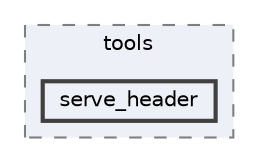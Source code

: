 digraph "/home/ale/sparse-matrix/json/tools/serve_header"
{
 // LATEX_PDF_SIZE
  bgcolor="transparent";
  edge [fontname=Helvetica,fontsize=10,labelfontname=Helvetica,labelfontsize=10];
  node [fontname=Helvetica,fontsize=10,shape=box,height=0.2,width=0.4];
  compound=true
  subgraph clusterdir_e3f2ff36195c084c4506c79bf0d560bd {
    graph [ bgcolor="#edf0f7", pencolor="grey50", label="tools", fontname=Helvetica,fontsize=10 style="filled,dashed", URL="dir_e3f2ff36195c084c4506c79bf0d560bd.html",tooltip=""]
  dir_28f1e38b20dffda96b75a331e69cc120 [label="serve_header", fillcolor="#edf0f7", color="grey25", style="filled,bold", URL="dir_28f1e38b20dffda96b75a331e69cc120.html",tooltip=""];
  }
}
